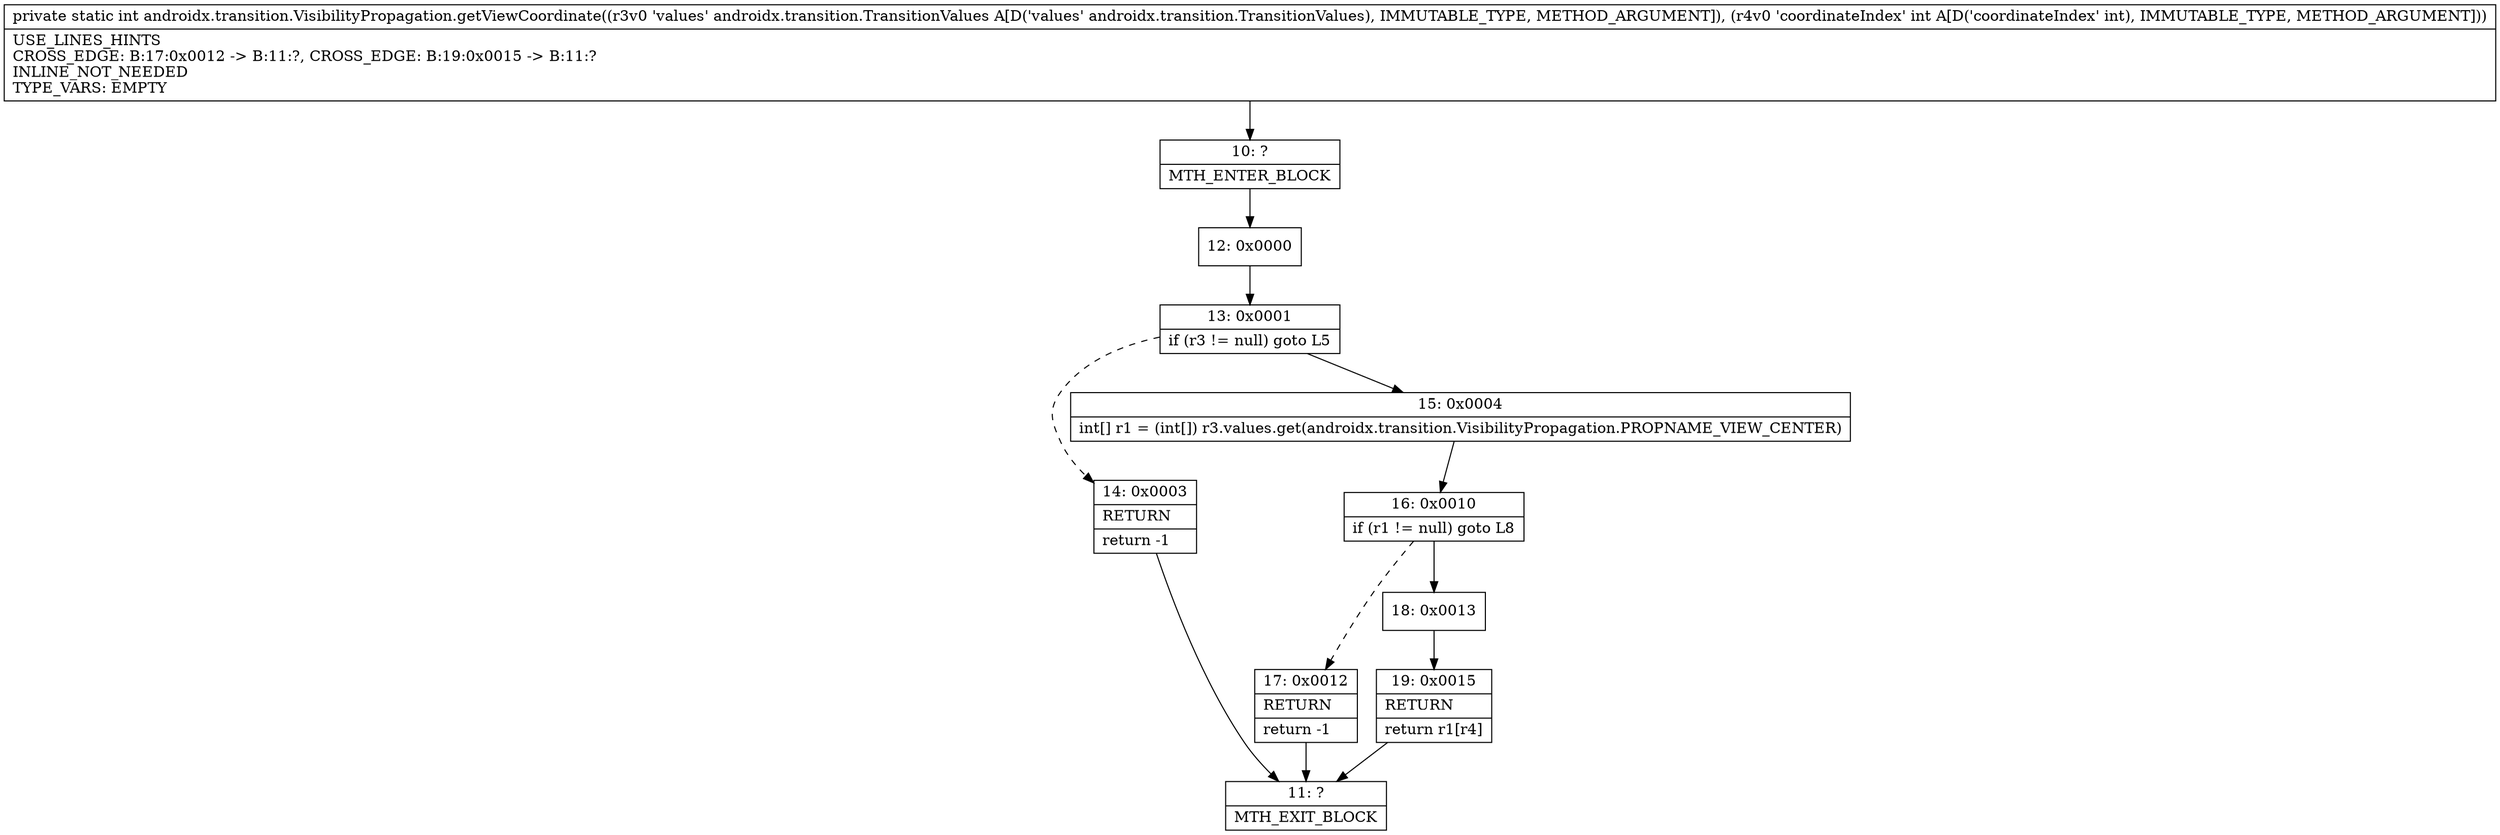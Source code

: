 digraph "CFG forandroidx.transition.VisibilityPropagation.getViewCoordinate(Landroidx\/transition\/TransitionValues;I)I" {
Node_10 [shape=record,label="{10\:\ ?|MTH_ENTER_BLOCK\l}"];
Node_12 [shape=record,label="{12\:\ 0x0000}"];
Node_13 [shape=record,label="{13\:\ 0x0001|if (r3 != null) goto L5\l}"];
Node_14 [shape=record,label="{14\:\ 0x0003|RETURN\l|return \-1\l}"];
Node_11 [shape=record,label="{11\:\ ?|MTH_EXIT_BLOCK\l}"];
Node_15 [shape=record,label="{15\:\ 0x0004|int[] r1 = (int[]) r3.values.get(androidx.transition.VisibilityPropagation.PROPNAME_VIEW_CENTER)\l}"];
Node_16 [shape=record,label="{16\:\ 0x0010|if (r1 != null) goto L8\l}"];
Node_17 [shape=record,label="{17\:\ 0x0012|RETURN\l|return \-1\l}"];
Node_18 [shape=record,label="{18\:\ 0x0013}"];
Node_19 [shape=record,label="{19\:\ 0x0015|RETURN\l|return r1[r4]\l}"];
MethodNode[shape=record,label="{private static int androidx.transition.VisibilityPropagation.getViewCoordinate((r3v0 'values' androidx.transition.TransitionValues A[D('values' androidx.transition.TransitionValues), IMMUTABLE_TYPE, METHOD_ARGUMENT]), (r4v0 'coordinateIndex' int A[D('coordinateIndex' int), IMMUTABLE_TYPE, METHOD_ARGUMENT]))  | USE_LINES_HINTS\lCROSS_EDGE: B:17:0x0012 \-\> B:11:?, CROSS_EDGE: B:19:0x0015 \-\> B:11:?\lINLINE_NOT_NEEDED\lTYPE_VARS: EMPTY\l}"];
MethodNode -> Node_10;Node_10 -> Node_12;
Node_12 -> Node_13;
Node_13 -> Node_14[style=dashed];
Node_13 -> Node_15;
Node_14 -> Node_11;
Node_15 -> Node_16;
Node_16 -> Node_17[style=dashed];
Node_16 -> Node_18;
Node_17 -> Node_11;
Node_18 -> Node_19;
Node_19 -> Node_11;
}

